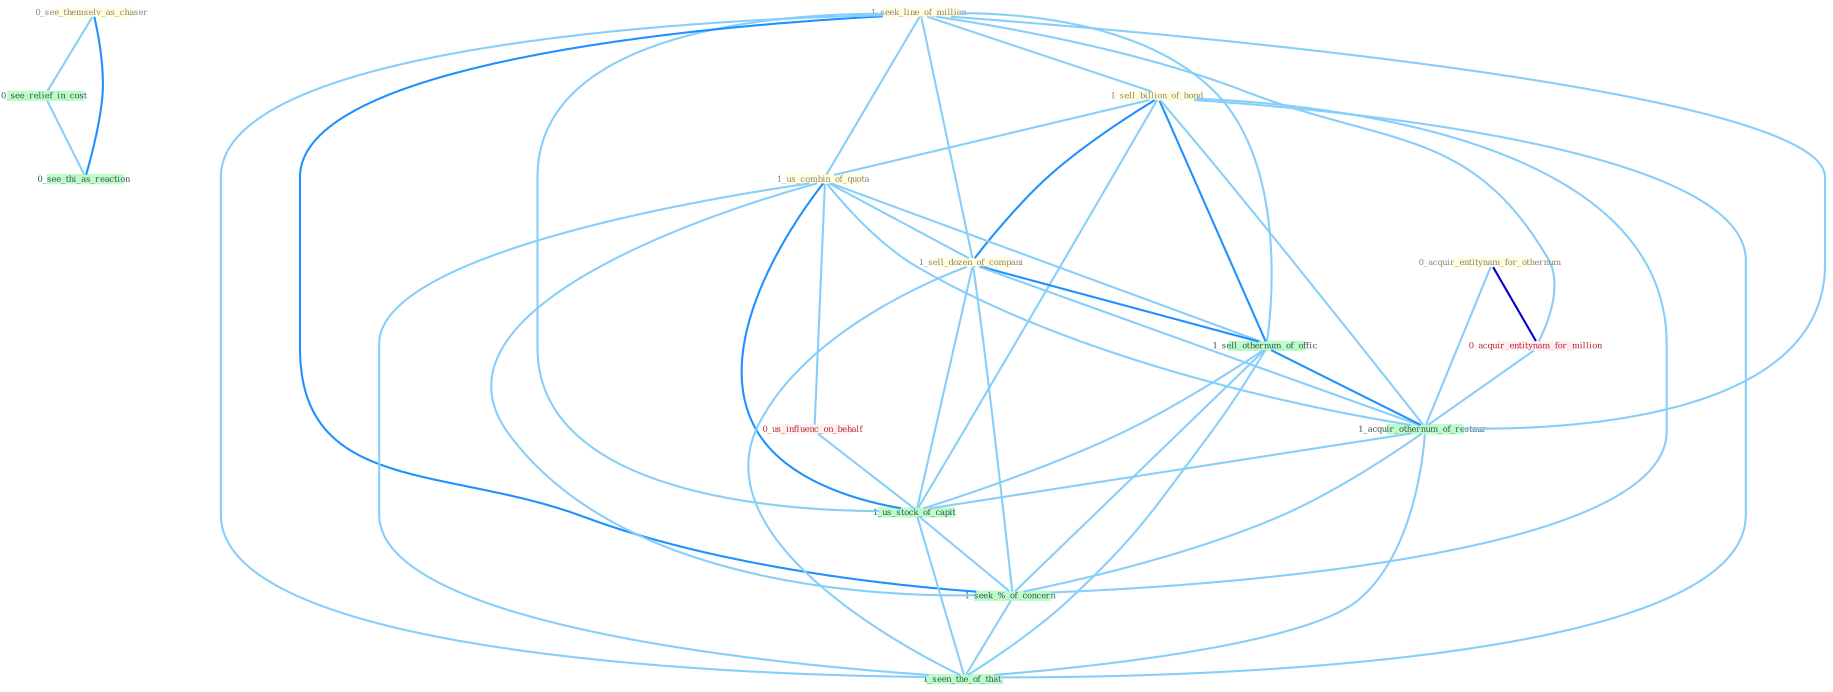 Graph G{ 
    node
    [shape=polygon,style=filled,width=.5,height=.06,color="#BDFCC9",fixedsize=true,fontsize=4,
    fontcolor="#2f4f4f"];
    {node
    [color="#ffffe0", fontcolor="#8b7d6b"] "0_see_themselv_as_chaser " "1_seek_line_of_million " "1_sell_billion_of_bond " "0_acquir_entitynam_for_othernum " "1_us_combin_of_quota " "1_sell_dozen_of_compani "}
{node [color="#fff0f5", fontcolor="#b22222"] "0_acquir_entitynam_for_million " "0_us_influenc_on_behalf "}
edge [color="#B0E2FF"];

	"0_see_themselv_as_chaser " -- "0_see_relief_in_cost " [w="1", color="#87cefa" ];
	"0_see_themselv_as_chaser " -- "0_see_thi_as_reaction " [w="2", color="#1e90ff" , len=0.8];
	"1_seek_line_of_million " -- "1_sell_billion_of_bond " [w="1", color="#87cefa" ];
	"1_seek_line_of_million " -- "1_us_combin_of_quota " [w="1", color="#87cefa" ];
	"1_seek_line_of_million " -- "1_sell_dozen_of_compani " [w="1", color="#87cefa" ];
	"1_seek_line_of_million " -- "0_acquir_entitynam_for_million " [w="1", color="#87cefa" ];
	"1_seek_line_of_million " -- "1_sell_othernum_of_offic " [w="1", color="#87cefa" ];
	"1_seek_line_of_million " -- "1_acquir_othernum_of_restaur " [w="1", color="#87cefa" ];
	"1_seek_line_of_million " -- "1_us_stock_of_capit " [w="1", color="#87cefa" ];
	"1_seek_line_of_million " -- "1_seek_%_of_concern " [w="2", color="#1e90ff" , len=0.8];
	"1_seek_line_of_million " -- "1_seen_the_of_that " [w="1", color="#87cefa" ];
	"1_sell_billion_of_bond " -- "1_us_combin_of_quota " [w="1", color="#87cefa" ];
	"1_sell_billion_of_bond " -- "1_sell_dozen_of_compani " [w="2", color="#1e90ff" , len=0.8];
	"1_sell_billion_of_bond " -- "1_sell_othernum_of_offic " [w="2", color="#1e90ff" , len=0.8];
	"1_sell_billion_of_bond " -- "1_acquir_othernum_of_restaur " [w="1", color="#87cefa" ];
	"1_sell_billion_of_bond " -- "1_us_stock_of_capit " [w="1", color="#87cefa" ];
	"1_sell_billion_of_bond " -- "1_seek_%_of_concern " [w="1", color="#87cefa" ];
	"1_sell_billion_of_bond " -- "1_seen_the_of_that " [w="1", color="#87cefa" ];
	"0_acquir_entitynam_for_othernum " -- "0_acquir_entitynam_for_million " [w="3", color="#0000cd" , len=0.6];
	"0_acquir_entitynam_for_othernum " -- "1_acquir_othernum_of_restaur " [w="1", color="#87cefa" ];
	"1_us_combin_of_quota " -- "1_sell_dozen_of_compani " [w="1", color="#87cefa" ];
	"1_us_combin_of_quota " -- "1_sell_othernum_of_offic " [w="1", color="#87cefa" ];
	"1_us_combin_of_quota " -- "0_us_influenc_on_behalf " [w="1", color="#87cefa" ];
	"1_us_combin_of_quota " -- "1_acquir_othernum_of_restaur " [w="1", color="#87cefa" ];
	"1_us_combin_of_quota " -- "1_us_stock_of_capit " [w="2", color="#1e90ff" , len=0.8];
	"1_us_combin_of_quota " -- "1_seek_%_of_concern " [w="1", color="#87cefa" ];
	"1_us_combin_of_quota " -- "1_seen_the_of_that " [w="1", color="#87cefa" ];
	"1_sell_dozen_of_compani " -- "1_sell_othernum_of_offic " [w="2", color="#1e90ff" , len=0.8];
	"1_sell_dozen_of_compani " -- "1_acquir_othernum_of_restaur " [w="1", color="#87cefa" ];
	"1_sell_dozen_of_compani " -- "1_us_stock_of_capit " [w="1", color="#87cefa" ];
	"1_sell_dozen_of_compani " -- "1_seek_%_of_concern " [w="1", color="#87cefa" ];
	"1_sell_dozen_of_compani " -- "1_seen_the_of_that " [w="1", color="#87cefa" ];
	"0_acquir_entitynam_for_million " -- "1_acquir_othernum_of_restaur " [w="1", color="#87cefa" ];
	"1_sell_othernum_of_offic " -- "1_acquir_othernum_of_restaur " [w="2", color="#1e90ff" , len=0.8];
	"1_sell_othernum_of_offic " -- "1_us_stock_of_capit " [w="1", color="#87cefa" ];
	"1_sell_othernum_of_offic " -- "1_seek_%_of_concern " [w="1", color="#87cefa" ];
	"1_sell_othernum_of_offic " -- "1_seen_the_of_that " [w="1", color="#87cefa" ];
	"0_us_influenc_on_behalf " -- "1_us_stock_of_capit " [w="1", color="#87cefa" ];
	"0_see_relief_in_cost " -- "0_see_thi_as_reaction " [w="1", color="#87cefa" ];
	"1_acquir_othernum_of_restaur " -- "1_us_stock_of_capit " [w="1", color="#87cefa" ];
	"1_acquir_othernum_of_restaur " -- "1_seek_%_of_concern " [w="1", color="#87cefa" ];
	"1_acquir_othernum_of_restaur " -- "1_seen_the_of_that " [w="1", color="#87cefa" ];
	"1_us_stock_of_capit " -- "1_seek_%_of_concern " [w="1", color="#87cefa" ];
	"1_us_stock_of_capit " -- "1_seen_the_of_that " [w="1", color="#87cefa" ];
	"1_seek_%_of_concern " -- "1_seen_the_of_that " [w="1", color="#87cefa" ];
}